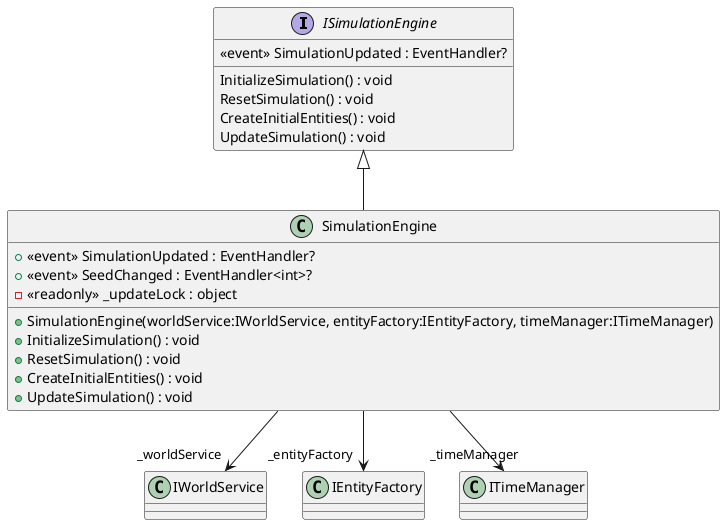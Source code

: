 @startuml
interface ISimulationEngine {
     <<event>> SimulationUpdated : EventHandler? 
    InitializeSimulation() : void
    ResetSimulation() : void
    CreateInitialEntities() : void
    UpdateSimulation() : void
}
class SimulationEngine {
    +  <<event>> SimulationUpdated : EventHandler? 
    +  <<event>> SeedChanged : EventHandler<int>? 
    - <<readonly>> _updateLock : object
    + SimulationEngine(worldService:IWorldService, entityFactory:IEntityFactory, timeManager:ITimeManager)
    + InitializeSimulation() : void
    + ResetSimulation() : void
    + CreateInitialEntities() : void
    + UpdateSimulation() : void
}
ISimulationEngine <|-- SimulationEngine
SimulationEngine --> "_worldService" IWorldService
SimulationEngine --> "_entityFactory" IEntityFactory
SimulationEngine --> "_timeManager" ITimeManager
@enduml

